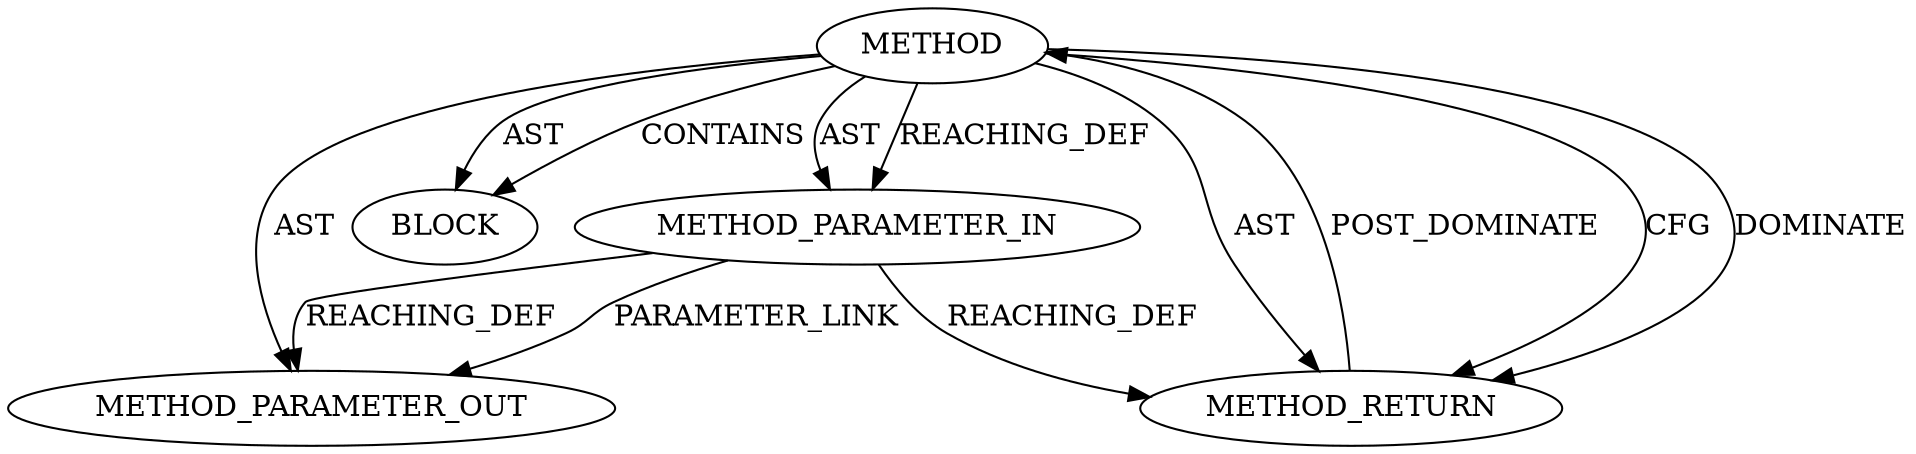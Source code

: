 digraph {
  5698 [label=METHOD COLUMN_NUMBER=1 LINE_NUMBER=442 COLUMN_NUMBER_END=40 IS_EXTERNAL=false SIGNATURE="ANY EXPORT_SYMBOL_GPL (ANY)" NAME="EXPORT_SYMBOL_GPL" AST_PARENT_TYPE="TYPE_DECL" AST_PARENT_FULL_NAME="tls_device_fallback.c:<global>" ORDER=13 CODE="EXPORT_SYMBOL_GPL(tls_validate_xmit_skb);" FULL_NAME="EXPORT_SYMBOL_GPL" LINE_NUMBER_END=442 FILENAME="tls_device_fallback.c"]
  5699 [label=METHOD_PARAMETER_IN ORDER=1 CODE="tls_validate_xmit_skb" IS_VARIADIC=false COLUMN_NUMBER=19 LINE_NUMBER=442 TYPE_FULL_NAME="ANY" EVALUATION_STRATEGY="BY_VALUE" INDEX=1 NAME="tls_validate_xmit_skb"]
  5700 [label=BLOCK ORDER=2 ARGUMENT_INDEX=-1 CODE="<empty>" TYPE_FULL_NAME="<empty>"]
  5701 [label=METHOD_RETURN ORDER=3 CODE="RET" COLUMN_NUMBER=1 LINE_NUMBER=442 TYPE_FULL_NAME="ANY" EVALUATION_STRATEGY="BY_VALUE"]
  21423 [label=METHOD_PARAMETER_OUT ORDER=1 CODE="tls_validate_xmit_skb" IS_VARIADIC=false COLUMN_NUMBER=19 LINE_NUMBER=442 TYPE_FULL_NAME="ANY" EVALUATION_STRATEGY="BY_VALUE" INDEX=1 NAME="tls_validate_xmit_skb"]
  5698 -> 5699 [label=REACHING_DEF VARIABLE=""]
  5698 -> 5701 [label=CFG ]
  5701 -> 5698 [label=POST_DOMINATE ]
  5698 -> 21423 [label=AST ]
  5698 -> 5700 [label=CONTAINS ]
  5699 -> 21423 [label=PARAMETER_LINK ]
  5699 -> 5701 [label=REACHING_DEF VARIABLE="tls_validate_xmit_skb"]
  5698 -> 5700 [label=AST ]
  5699 -> 21423 [label=REACHING_DEF VARIABLE="tls_validate_xmit_skb"]
  5698 -> 5701 [label=DOMINATE ]
  5698 -> 5699 [label=AST ]
  5698 -> 5701 [label=AST ]
}
